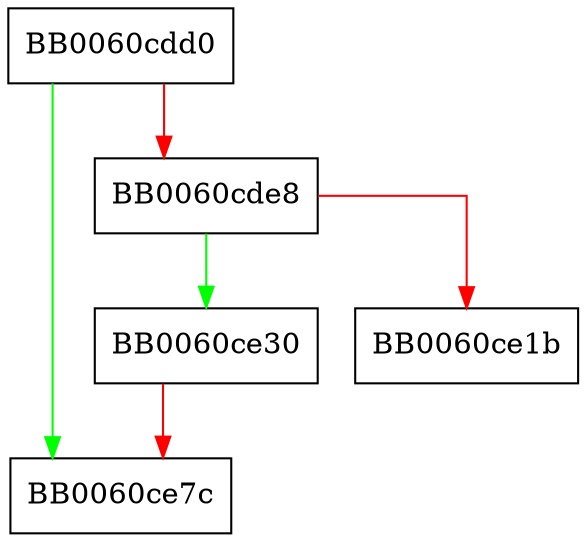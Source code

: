 digraph OBJ_NAME_cleanup {
  node [shape="box"];
  graph [splines=ortho];
  BB0060cdd0 -> BB0060ce7c [color="green"];
  BB0060cdd0 -> BB0060cde8 [color="red"];
  BB0060cde8 -> BB0060ce30 [color="green"];
  BB0060cde8 -> BB0060ce1b [color="red"];
  BB0060ce30 -> BB0060ce7c [color="red"];
}